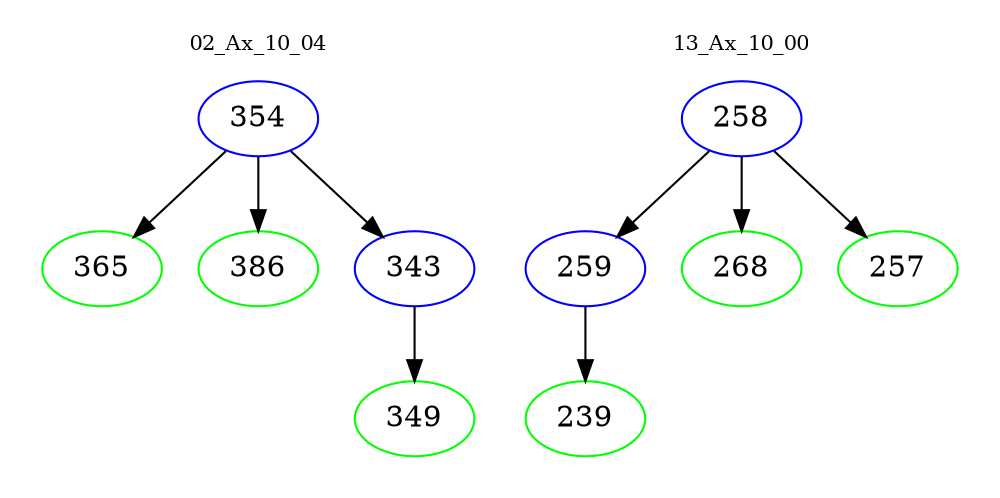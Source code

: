 digraph{
subgraph cluster_0 {
color = white
label = "02_Ax_10_04";
fontsize=10;
T0_354 [label="354", color="blue"]
T0_354 -> T0_365 [color="black"]
T0_365 [label="365", color="green"]
T0_354 -> T0_386 [color="black"]
T0_386 [label="386", color="green"]
T0_354 -> T0_343 [color="black"]
T0_343 [label="343", color="blue"]
T0_343 -> T0_349 [color="black"]
T0_349 [label="349", color="green"]
}
subgraph cluster_1 {
color = white
label = "13_Ax_10_00";
fontsize=10;
T1_258 [label="258", color="blue"]
T1_258 -> T1_259 [color="black"]
T1_259 [label="259", color="blue"]
T1_259 -> T1_239 [color="black"]
T1_239 [label="239", color="green"]
T1_258 -> T1_268 [color="black"]
T1_268 [label="268", color="green"]
T1_258 -> T1_257 [color="black"]
T1_257 [label="257", color="green"]
}
}
